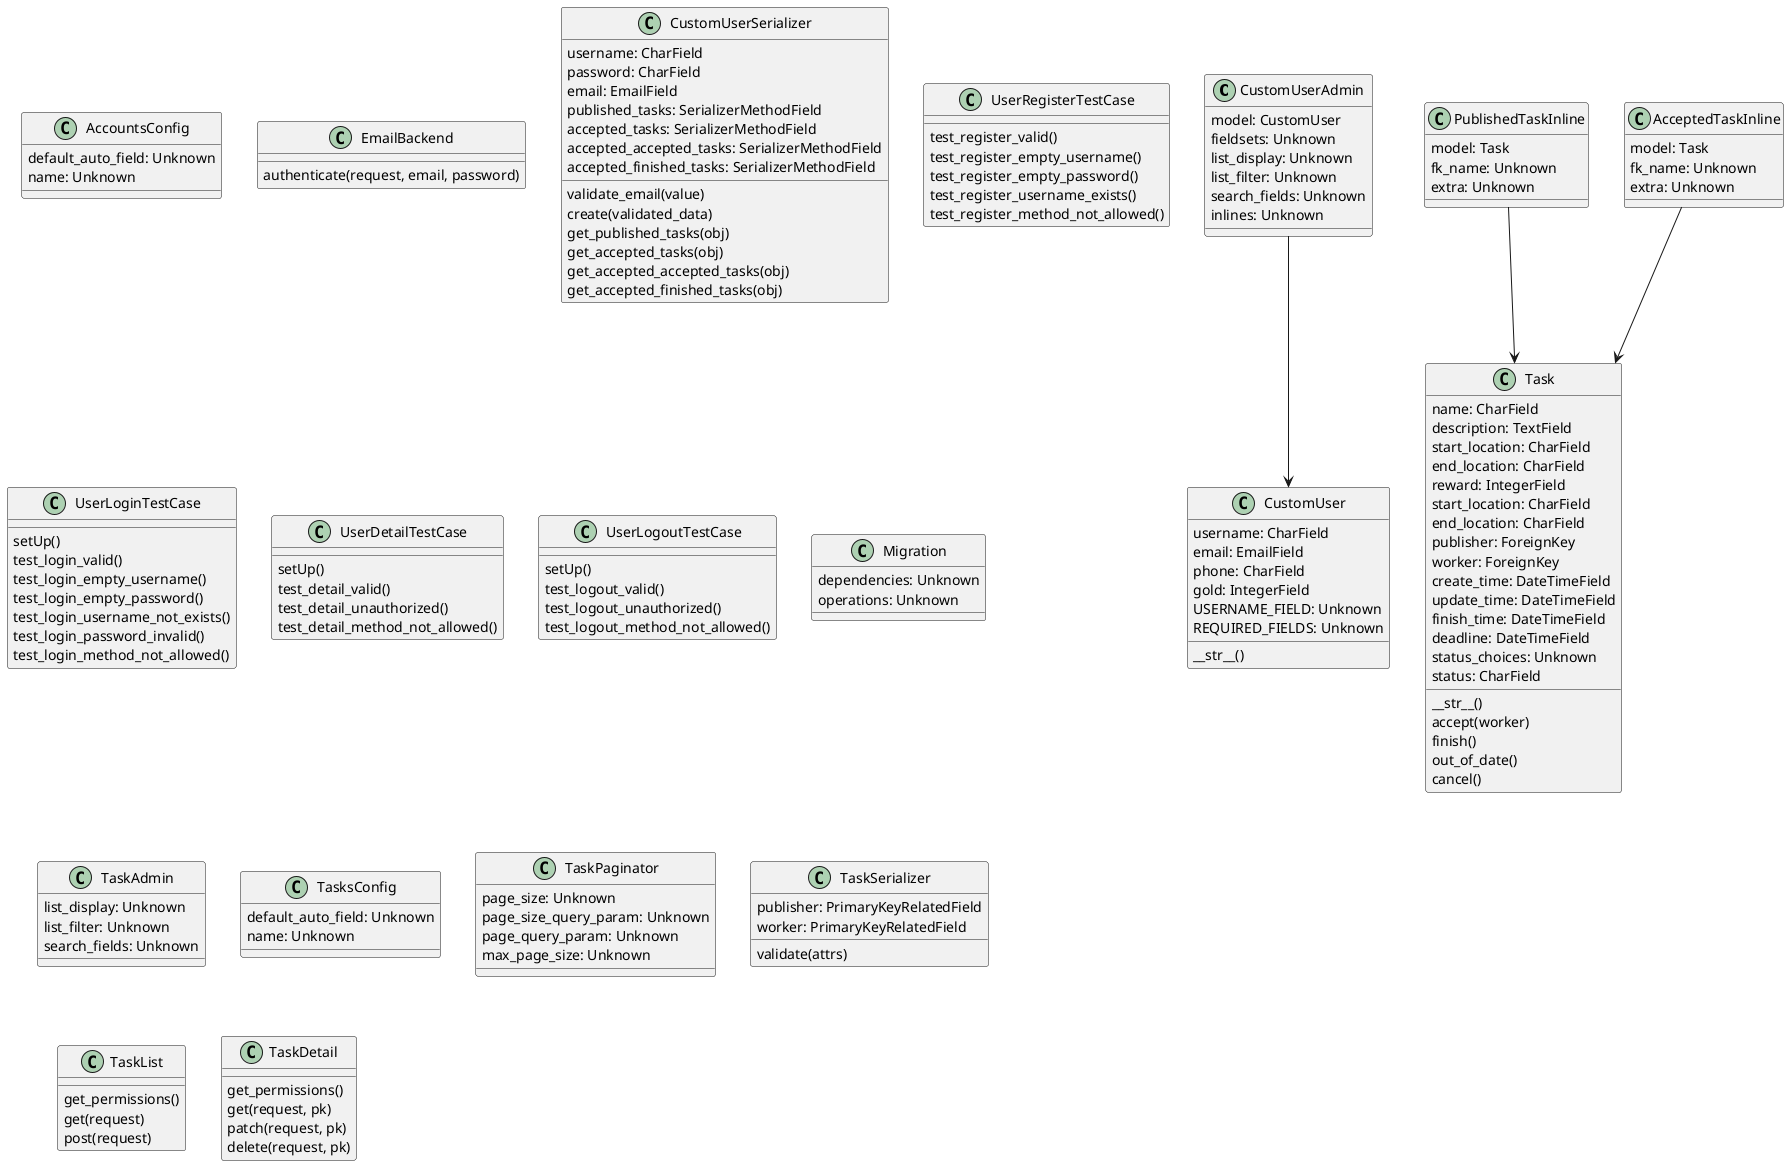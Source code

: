 @startuml
class CustomUserAdmin {
    model: CustomUser
    fieldsets: Unknown
    list_display: Unknown
    list_filter: Unknown
    search_fields: Unknown
    inlines: Unknown
}
class AccountsConfig {
    default_auto_field: Unknown
    name: Unknown
}
class EmailBackend {
    authenticate(request, email, password)
}
class CustomUser {
    username: CharField
    email: EmailField
    phone: CharField
    gold: IntegerField
    USERNAME_FIELD: Unknown
    REQUIRED_FIELDS: Unknown
    __str__()
}
class CustomUserSerializer {
    username: CharField
    password: CharField
    email: EmailField
    published_tasks: SerializerMethodField
    accepted_tasks: SerializerMethodField
    accepted_accepted_tasks: SerializerMethodField
    accepted_finished_tasks: SerializerMethodField
    validate_email(value)
    create(validated_data)
    get_published_tasks(obj)
    get_accepted_tasks(obj)
    get_accepted_accepted_tasks(obj)
    get_accepted_finished_tasks(obj)
}
class UserRegisterTestCase {
    test_register_valid()
    test_register_empty_username()
    test_register_empty_password()
    test_register_username_exists()
    test_register_method_not_allowed()
}
class UserLoginTestCase {
    setUp()
    test_login_valid()
    test_login_empty_username()
    test_login_empty_password()
    test_login_username_not_exists()
    test_login_password_invalid()
    test_login_method_not_allowed()
}
class UserDetailTestCase {
    setUp()
    test_detail_valid()
    test_detail_unauthorized()
    test_detail_method_not_allowed()
}
class UserLogoutTestCase {
    setUp()
    test_logout_valid()
    test_logout_unauthorized()
    test_logout_method_not_allowed()
}
class Migration {
    dependencies: Unknown
    operations: Unknown
}
class PublishedTaskInline {
    model: Task
    fk_name: Unknown
    extra: Unknown
}
class AcceptedTaskInline {
    model: Task
    fk_name: Unknown
    extra: Unknown
}
class TaskAdmin {
    list_display: Unknown
    list_filter: Unknown
    search_fields: Unknown
}
class TasksConfig {
    default_auto_field: Unknown
    name: Unknown
}
class Task {
    name: CharField
    description: TextField
    start_location: CharField
    end_location: CharField
    reward: IntegerField
    start_location: CharField
    end_location: CharField
    publisher: ForeignKey
    worker: ForeignKey
    create_time: DateTimeField
    update_time: DateTimeField
    finish_time: DateTimeField
    deadline: DateTimeField
    status_choices: Unknown
    status: CharField
    __str__()
    accept(worker)
    finish()
    out_of_date()
    cancel()
}
class TaskPaginator {
    page_size: Unknown
    page_size_query_param: Unknown
    page_query_param: Unknown
    max_page_size: Unknown
}
class TaskSerializer {
    publisher: PrimaryKeyRelatedField
    worker: PrimaryKeyRelatedField
    validate(attrs)
}
class TaskList {
    get_permissions()
    get(request)
    post(request)
}
class TaskDetail {
    get_permissions()
    get(request, pk)
    patch(request, pk)
    delete(request, pk)
}
CustomUserAdmin --> CustomUser
AcceptedTaskInline --> Task
PublishedTaskInline --> Task
@enduml